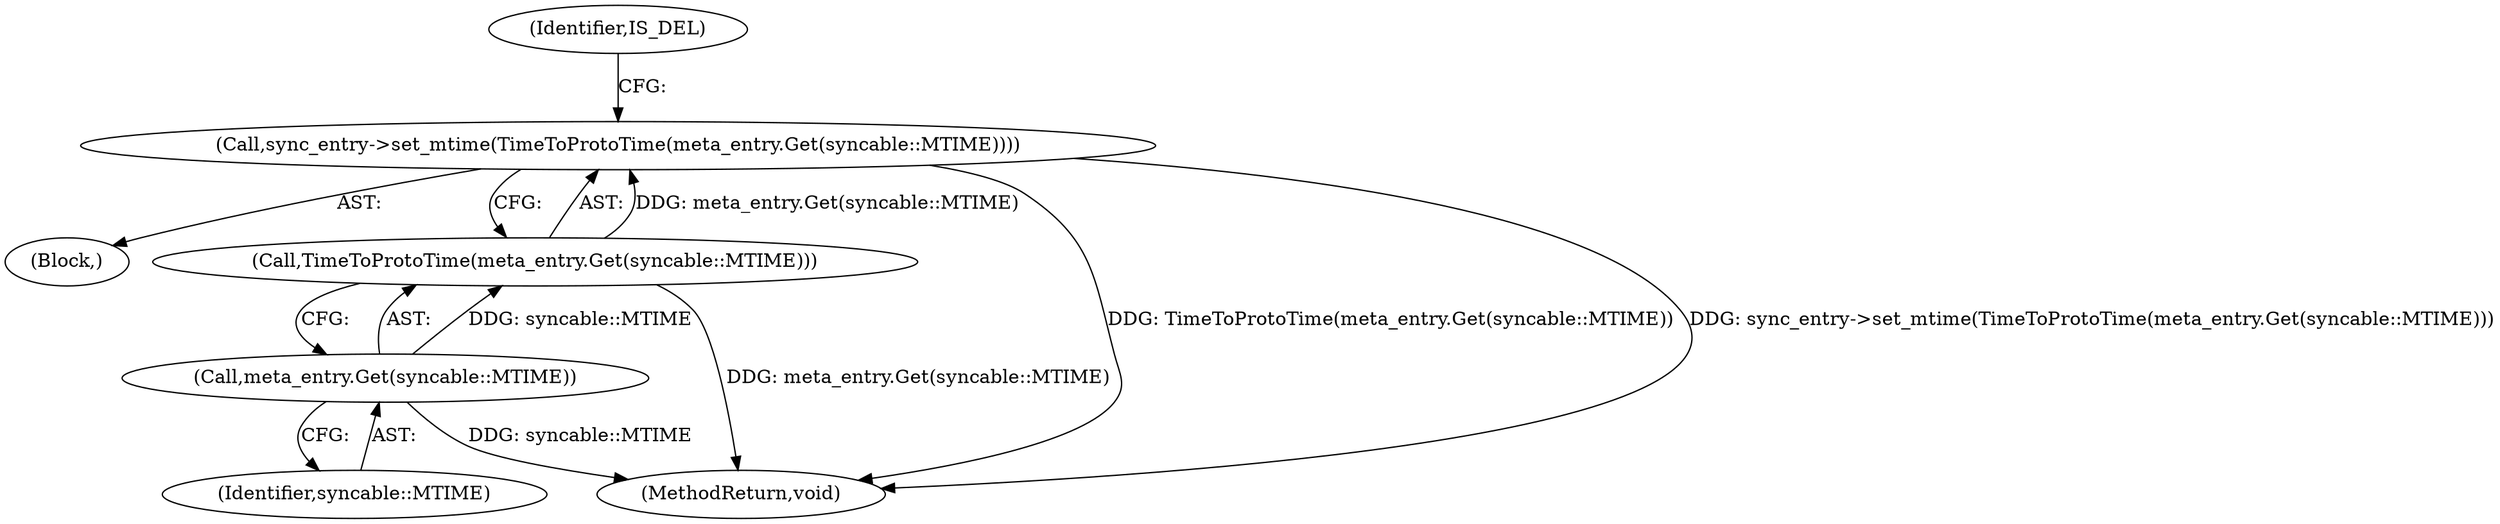 digraph "1_Chrome_19190765882e272a6a2162c89acdb29110f7e3cf@del" {
"1000264" [label="(Call,sync_entry->set_mtime(TimeToProtoTime(meta_entry.Get(syncable::MTIME))))"];
"1000265" [label="(Call,TimeToProtoTime(meta_entry.Get(syncable::MTIME)))"];
"1000266" [label="(Call,meta_entry.Get(syncable::MTIME))"];
"1000265" [label="(Call,TimeToProtoTime(meta_entry.Get(syncable::MTIME)))"];
"1000137" [label="(Block,)"];
"1000264" [label="(Call,sync_entry->set_mtime(TimeToProtoTime(meta_entry.Get(syncable::MTIME))))"];
"1000267" [label="(Identifier,syncable::MTIME)"];
"1000266" [label="(Call,meta_entry.Get(syncable::MTIME))"];
"1000270" [label="(Identifier,IS_DEL)"];
"1000349" [label="(MethodReturn,void)"];
"1000264" -> "1000137"  [label="AST: "];
"1000264" -> "1000265"  [label="CFG: "];
"1000265" -> "1000264"  [label="AST: "];
"1000270" -> "1000264"  [label="CFG: "];
"1000264" -> "1000349"  [label="DDG: TimeToProtoTime(meta_entry.Get(syncable::MTIME))"];
"1000264" -> "1000349"  [label="DDG: sync_entry->set_mtime(TimeToProtoTime(meta_entry.Get(syncable::MTIME)))"];
"1000265" -> "1000264"  [label="DDG: meta_entry.Get(syncable::MTIME)"];
"1000265" -> "1000266"  [label="CFG: "];
"1000266" -> "1000265"  [label="AST: "];
"1000265" -> "1000349"  [label="DDG: meta_entry.Get(syncable::MTIME)"];
"1000266" -> "1000265"  [label="DDG: syncable::MTIME"];
"1000266" -> "1000267"  [label="CFG: "];
"1000267" -> "1000266"  [label="AST: "];
"1000266" -> "1000349"  [label="DDG: syncable::MTIME"];
}
